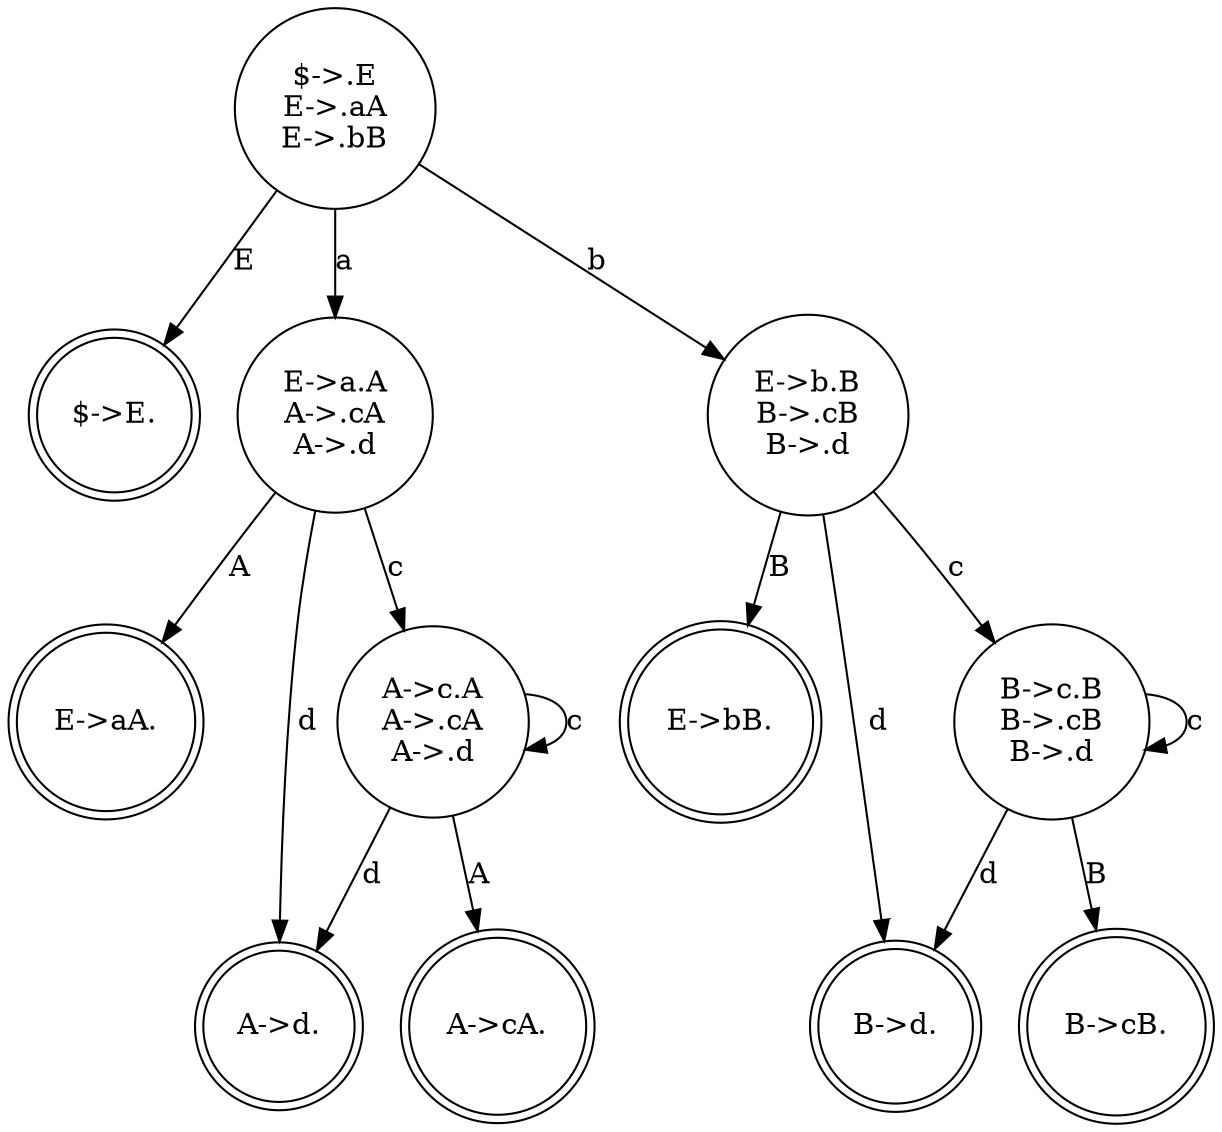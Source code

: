 // The Round Table
digraph {
	0 [label="$->.E
E->.aA
E->.bB" shape=circle]
	1 [label="$->E." shape=doublecircle]
	2 [label="E->a.A
A->.cA
A->.d" shape=circle]
	3 [label="E->b.B
B->.cB
B->.d" shape=circle]
	4 [label="E->aA." shape=doublecircle]
	5 [label="A->c.A
A->.cA
A->.d" shape=circle]
	6 [label="A->d." shape=doublecircle]
	7 [label="E->bB." shape=doublecircle]
	8 [label="B->c.B
B->.cB
B->.d" shape=circle]
	9 [label="B->d." shape=doublecircle]
	10 [label="A->cA." shape=doublecircle]
	11 [label="B->cB." shape=doublecircle]
	0 -> 1 [label=E]
	0 -> 2 [label=a]
	0 -> 3 [label=b]
	2 -> 4 [label=A]
	2 -> 5 [label=c]
	2 -> 6 [label=d]
	3 -> 7 [label=B]
	3 -> 8 [label=c]
	3 -> 9 [label=d]
	5 -> 10 [label=A]
	5 -> 5 [label=c]
	5 -> 6 [label=d]
	8 -> 11 [label=B]
	8 -> 8 [label=c]
	8 -> 9 [label=d]
}
